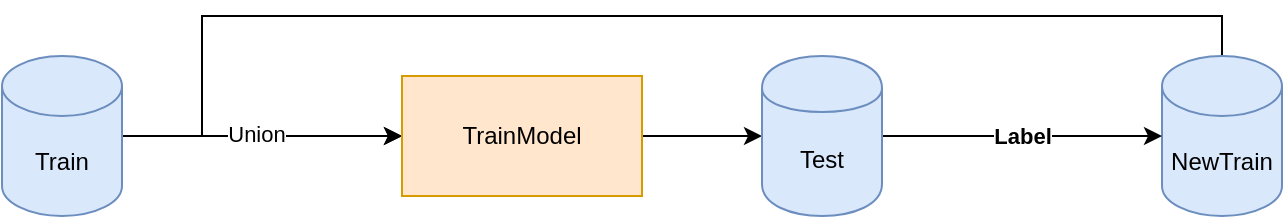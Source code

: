 <mxfile version="13.10.1" type="github">
  <diagram id="Oal2WcGl39Q6uZJulXUK" name="Page-1">
    <mxGraphModel dx="909" dy="591" grid="1" gridSize="10" guides="1" tooltips="1" connect="1" arrows="1" fold="1" page="1" pageScale="1" pageWidth="827" pageHeight="1169" math="0" shadow="0">
      <root>
        <mxCell id="0" />
        <mxCell id="1" parent="0" />
        <mxCell id="ai-eD-c6_S3de1b365am-26" style="edgeStyle=orthogonalEdgeStyle;rounded=0;orthogonalLoop=1;jettySize=auto;html=1;exitX=1;exitY=0.5;exitDx=0;exitDy=0;exitPerimeter=0;entryX=0;entryY=0.5;entryDx=0;entryDy=0;" edge="1" parent="1" source="ai-eD-c6_S3de1b365am-5" target="ai-eD-c6_S3de1b365am-19">
          <mxGeometry relative="1" as="geometry" />
        </mxCell>
        <mxCell id="ai-eD-c6_S3de1b365am-5" value="Train" style="shape=cylinder3;whiteSpace=wrap;html=1;boundedLbl=1;backgroundOutline=1;size=15;fillColor=#dae8fc;strokeColor=#6c8ebf;" vertex="1" parent="1">
          <mxGeometry x="70" y="180" width="60" height="80" as="geometry" />
        </mxCell>
        <mxCell id="ai-eD-c6_S3de1b365am-28" style="edgeStyle=orthogonalEdgeStyle;rounded=0;orthogonalLoop=1;jettySize=auto;html=1;exitX=0.5;exitY=0;exitDx=0;exitDy=0;exitPerimeter=0;entryX=0;entryY=0.5;entryDx=0;entryDy=0;" edge="1" parent="1" source="ai-eD-c6_S3de1b365am-8" target="ai-eD-c6_S3de1b365am-19">
          <mxGeometry relative="1" as="geometry">
            <Array as="points">
              <mxPoint x="680" y="160" />
              <mxPoint x="170" y="160" />
              <mxPoint x="170" y="220" />
            </Array>
          </mxGeometry>
        </mxCell>
        <mxCell id="ai-eD-c6_S3de1b365am-29" value="Union" style="edgeLabel;html=1;align=center;verticalAlign=middle;resizable=0;points=[];" vertex="1" connectable="0" parent="ai-eD-c6_S3de1b365am-28">
          <mxGeometry x="0.788" y="1" relative="1" as="geometry">
            <mxPoint as="offset" />
          </mxGeometry>
        </mxCell>
        <mxCell id="ai-eD-c6_S3de1b365am-8" value="NewTrain" style="shape=cylinder3;whiteSpace=wrap;html=1;boundedLbl=1;backgroundOutline=1;size=15;fillColor=#dae8fc;strokeColor=#6c8ebf;" vertex="1" parent="1">
          <mxGeometry x="650" y="180" width="60" height="80" as="geometry" />
        </mxCell>
        <mxCell id="ai-eD-c6_S3de1b365am-22" value="" style="edgeStyle=orthogonalEdgeStyle;rounded=0;orthogonalLoop=1;jettySize=auto;html=1;" edge="1" parent="1" source="ai-eD-c6_S3de1b365am-19" target="ai-eD-c6_S3de1b365am-21">
          <mxGeometry relative="1" as="geometry" />
        </mxCell>
        <mxCell id="ai-eD-c6_S3de1b365am-19" value="TrainModel" style="whiteSpace=wrap;html=1;fillColor=#ffe6cc;strokeColor=#d79b00;" vertex="1" parent="1">
          <mxGeometry x="270" y="190" width="120" height="60" as="geometry" />
        </mxCell>
        <mxCell id="ai-eD-c6_S3de1b365am-23" value="&lt;b&gt;Label&lt;/b&gt;" style="edgeStyle=orthogonalEdgeStyle;rounded=0;orthogonalLoop=1;jettySize=auto;html=1;" edge="1" parent="1" source="ai-eD-c6_S3de1b365am-21" target="ai-eD-c6_S3de1b365am-8">
          <mxGeometry relative="1" as="geometry" />
        </mxCell>
        <mxCell id="ai-eD-c6_S3de1b365am-21" value="Test" style="shape=cylinder;whiteSpace=wrap;html=1;boundedLbl=1;backgroundOutline=1;fillColor=#dae8fc;strokeColor=#6c8ebf;" vertex="1" parent="1">
          <mxGeometry x="450" y="180" width="60" height="80" as="geometry" />
        </mxCell>
      </root>
    </mxGraphModel>
  </diagram>
</mxfile>
